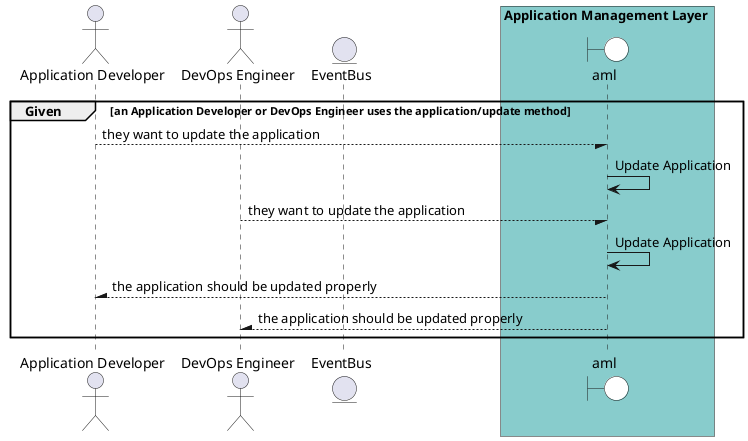 @startuml


actor "Application Developer"

actor "DevOps Engineer"


entity EventBus

box Application Management Layer #88cccc
    boundary aml #white
end box


group Given [an Application Developer or DevOps Engineer uses the application/update method]

"Application Developer" --/ aml: they want to update the application
"aml" -> aml: Update Application


"DevOps Engineer" --/ aml: they want to update the application
"aml" -> aml: Update Application



"Application Developer" /-- aml: the application should be updated properly

"DevOps Engineer" /-- aml: the application should be updated properly


end

@enduml
